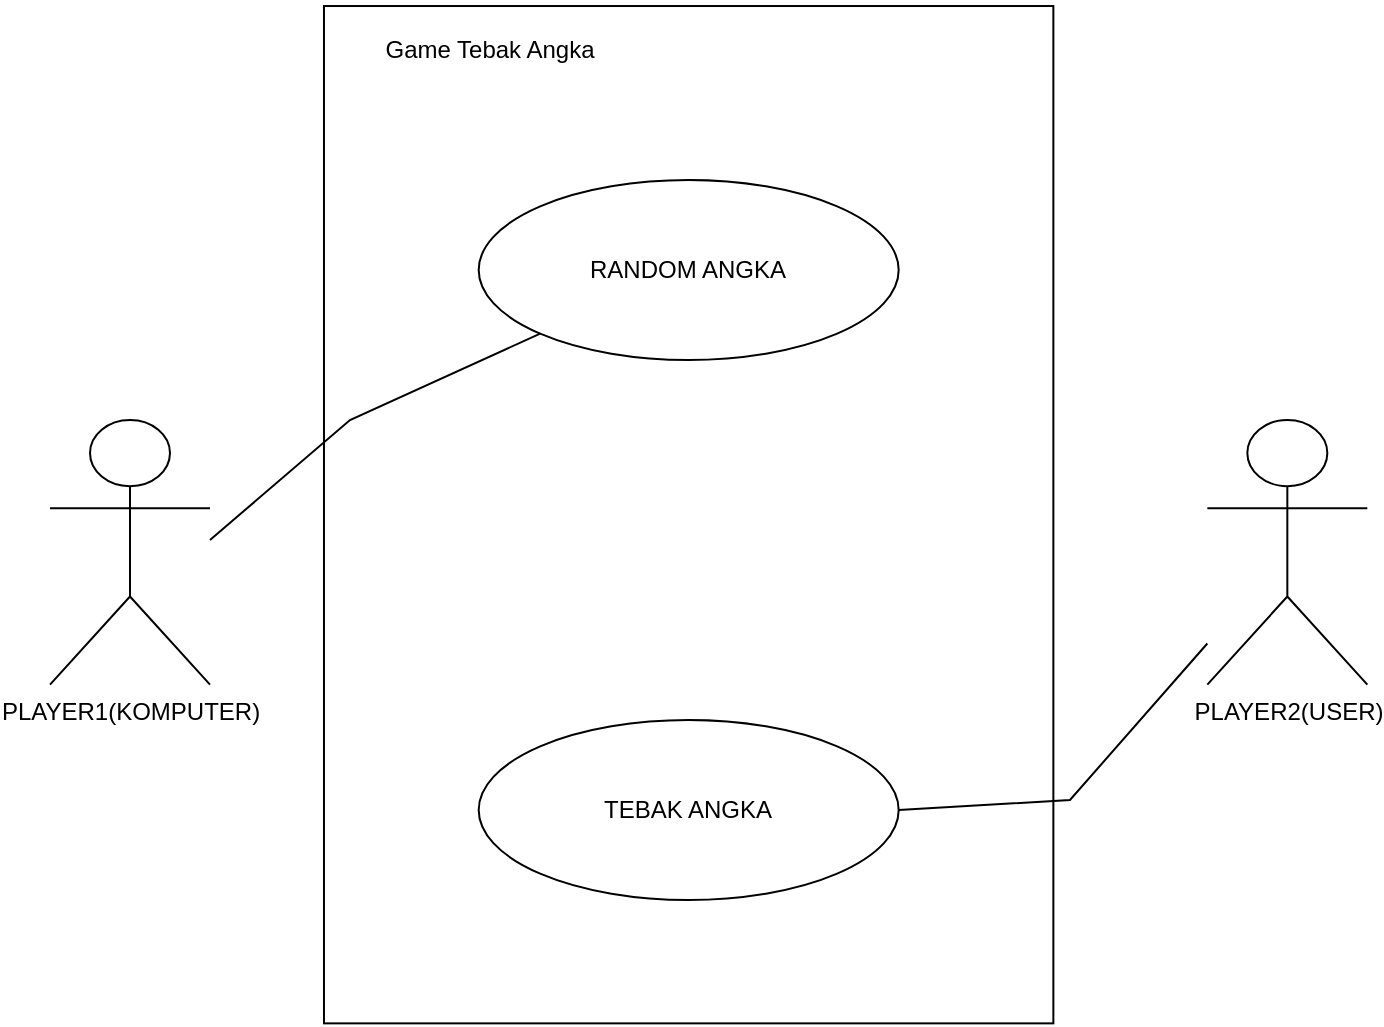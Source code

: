 <mxfile version="21.6.8" type="github">
  <diagram name="Page-1" id="F3d6LdgK1UDITYYSOOqR">
    <mxGraphModel dx="1058" dy="615" grid="1" gridSize="10" guides="1" tooltips="1" connect="1" arrows="1" fold="1" page="1" pageScale="1" pageWidth="850" pageHeight="1100" math="0" shadow="0">
      <root>
        <mxCell id="0" />
        <mxCell id="1" parent="0" />
        <mxCell id="aBft6ZfbLMWUGfRQ3VPs-7" value="" style="rounded=0;whiteSpace=wrap;html=1;rotation=-90;" vertex="1" parent="1">
          <mxGeometry x="155" y="115" width="508.67" height="364.69" as="geometry" />
        </mxCell>
        <mxCell id="aBft6ZfbLMWUGfRQ3VPs-8" value="PLAYER2(USER)" style="shape=umlActor;verticalLabelPosition=bottom;verticalAlign=top;html=1;outlineConnect=0;fillColor=none;" vertex="1" parent="1">
          <mxGeometry x="668.67" y="250.0" width="80" height="132.35" as="geometry" />
        </mxCell>
        <mxCell id="aBft6ZfbLMWUGfRQ3VPs-10" value="RANDOM ANGKA" style="ellipse;whiteSpace=wrap;html=1;" vertex="1" parent="1">
          <mxGeometry x="304.34" y="130" width="210" height="90" as="geometry" />
        </mxCell>
        <mxCell id="aBft6ZfbLMWUGfRQ3VPs-15" value="TEBAK ANGKA" style="ellipse;whiteSpace=wrap;html=1;" vertex="1" parent="1">
          <mxGeometry x="304.34" y="400" width="210" height="90" as="geometry" />
        </mxCell>
        <mxCell id="aBft6ZfbLMWUGfRQ3VPs-16" value="Game Tebak Angka" style="text;html=1;strokeColor=none;fillColor=none;align=center;verticalAlign=middle;whiteSpace=wrap;rounded=0;" vertex="1" parent="1">
          <mxGeometry x="230" y="40" width="160" height="50" as="geometry" />
        </mxCell>
        <mxCell id="aBft6ZfbLMWUGfRQ3VPs-17" value="PLAYER1(KOMPUTER)" style="shape=umlActor;verticalLabelPosition=bottom;verticalAlign=top;html=1;outlineConnect=0;fillColor=none;" vertex="1" parent="1">
          <mxGeometry x="90" y="250" width="80" height="132.35" as="geometry" />
        </mxCell>
        <mxCell id="aBft6ZfbLMWUGfRQ3VPs-19" value="" style="endArrow=none;html=1;rounded=0;entryX=0;entryY=1;entryDx=0;entryDy=0;" edge="1" parent="1" target="aBft6ZfbLMWUGfRQ3VPs-10">
          <mxGeometry width="50" height="50" relative="1" as="geometry">
            <mxPoint x="170" y="310" as="sourcePoint" />
            <mxPoint x="390" y="250" as="targetPoint" />
            <Array as="points">
              <mxPoint x="170" y="310" />
              <mxPoint x="240" y="250" />
            </Array>
          </mxGeometry>
        </mxCell>
        <mxCell id="aBft6ZfbLMWUGfRQ3VPs-20" value="" style="endArrow=none;html=1;rounded=0;exitX=1;exitY=0.5;exitDx=0;exitDy=0;" edge="1" parent="1" source="aBft6ZfbLMWUGfRQ3VPs-15" target="aBft6ZfbLMWUGfRQ3VPs-8">
          <mxGeometry width="50" height="50" relative="1" as="geometry">
            <mxPoint x="530.34" y="413" as="sourcePoint" />
            <mxPoint x="711.34" y="340" as="targetPoint" />
            <Array as="points">
              <mxPoint x="600" y="440" />
            </Array>
          </mxGeometry>
        </mxCell>
      </root>
    </mxGraphModel>
  </diagram>
</mxfile>
